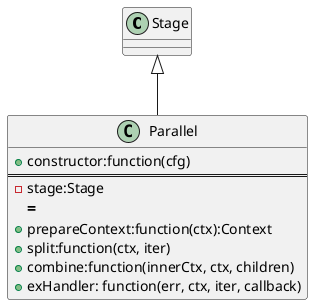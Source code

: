 @startuml

	Class Stage
	Class Parallel{
		+constructor:function(cfg)
===
		-stage:Stage
===		
		+prepareContext:function(ctx):Context
		+split:function(ctx, iter)
		+combine:function(innerCtx, ctx, children)
		+exHandler: function(err, ctx, iter, callback)
	}

 	Stage <|-- Parallel

@enduml